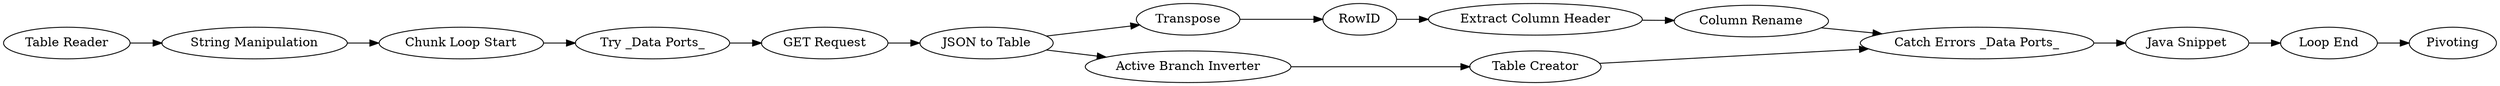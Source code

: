 digraph {
	9 [label="String Manipulation"]
	10 [label="Chunk Loop Start"]
	11 [label="Loop End"]
	12 [label=Transpose]
	14 [label="Extract Column Header"]
	16 [label="Column Rename"]
	17 [label=RowID]
	31 [label="Catch Errors _Data Ports_"]
	41 [label="Table Creator"]
	42 [label="Try _Data Ports_"]
	45 [label=Pivoting]
	46 [label="Active Branch Inverter"]
	47 [label="Table Reader"]
	109 [label="Java Snippet"]
	110 [label="GET Request"]
	111 [label="JSON to Table"]
	9 -> 10
	10 -> 42
	11 -> 45
	12 -> 17
	14 -> 16
	16 -> 31
	17 -> 14
	31 -> 109
	41 -> 31
	42 -> 110
	46 -> 41
	47 -> 9
	109 -> 11
	110 -> 111
	111 -> 46
	111 -> 12
	rankdir=LR
}
